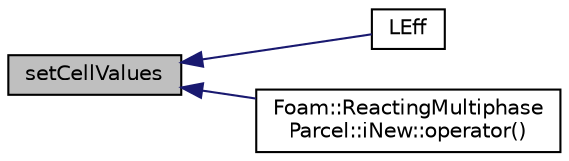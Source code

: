 digraph "setCellValues"
{
  bgcolor="transparent";
  edge [fontname="Helvetica",fontsize="10",labelfontname="Helvetica",labelfontsize="10"];
  node [fontname="Helvetica",fontsize="10",shape=record];
  rankdir="LR";
  Node1 [label="setCellValues",height=0.2,width=0.4,color="black", fillcolor="grey75", style="filled", fontcolor="black"];
  Node1 -> Node2 [dir="back",color="midnightblue",fontsize="10",style="solid",fontname="Helvetica"];
  Node2 [label="LEff",height=0.2,width=0.4,color="black",URL="$a02132.html#ac0e608286d8921d05f197937a680dd34"];
  Node1 -> Node3 [dir="back",color="midnightblue",fontsize="10",style="solid",fontname="Helvetica"];
  Node3 [label="Foam::ReactingMultiphase\lParcel::iNew::operator()",height=0.2,width=0.4,color="black",URL="$a01094.html#a4eada3c3739bc1b66c0b6ab4df6f0f8b"];
}
